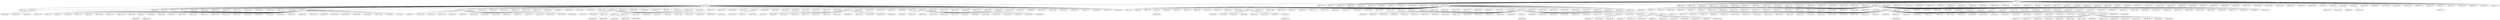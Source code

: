 graph a { 
0--10;
0--11;
0--22;
0--34;
0--38;
0--41;
0--59;
0--93;
0--98;
0--102;
0--103;
0--105;
0--112;
0--113;
0--119;
0--122;
0--152;
0--177;
0--181;
0--192;
0--193;
0--202;
0--211;
0--216;
0--223;
0--239;
0--240;
0--280;
0--310;
0--339;
0--340;
0--358;
0--363;
0--368;
0--374;
0--378;
0--382;
0--401;
0--414;
0--434;
0--442;
0--446;
0--448;
0--454;
0--467;
0--475;
0--489;
0--2;
0--16;
0--17;
0--29;
0--36;
0--53;
0--58;
0--61;
0--64;
0--88;
0--107;
0--130;
0--137;
0--161;
0--168;
0--188;
0--195;
0--204;
0--206;
0--209;
0--217;
0--222;
0--235;
0--244;
0--250;
0--254;
0--255;
0--273;
0--282;
0--286;
0--291;
0--301;
0--308;
0--316;
0--343;
0--373;
0--377;
0--396;
0--407;
0--425;
0--438;
0--460;
0--469;
0--487;
10--31;
10--48;
10--69;
10--70;
10--75;
10--76;
10--83;
10--136;
10--139;
10--145;
10--151;
10--155;
10--160;
10--169;
10--170;
10--184;
10--190;
10--201;
10--205;
10--224;
10--238;
10--256;
10--261;
10--275;
10--276;
10--290;
10--298;
10--304;
10--325;
10--332;
10--333;
10--341;
10--359;
10--366;
10--387;
10--410;
10--424;
10--427;
10--432;
10--433;
10--437;
10--453;
10--463;
10--472;
10--481;
10--498;
10--14;
10--32;
10--44;
10--73;
10--91;
10--141;
10--178;
10--185;
10--200;
10--225;
10--241;
10--249;
10--268;
10--279;
10--289;
10--295;
10--297;
10--314;
10--329;
10--344;
10--348;
10--365;
10--371;
10--385;
10--409;
10--421;
10--430;
10--447;
10--449;
10--451;
10--466;
10--491;
10--493;
363--8;
363--9;
363--26;
363--39;
363--85;
363--89;
363--101;
363--106;
363--124;
363--127;
363--154;
363--164;
363--167;
363--187;
363--213;
363--221;
363--277;
363--285;
363--300;
363--323;
363--336;
363--351;
363--362;
363--18;
363--46;
363--86;
363--96;
363--125;
363--126;
363--148;
363--156;
363--180;
363--215;
363--229;
363--233;
363--237;
363--260;
363--265;
363--283;
363--302;
363--320;
363--357;
363--361;
363--384;
363--415;
363--457;
363--462;
363--478;
363--367;
363--375;
363--381;
363--411;
363--423;
363--429;
363--471;
363--486;
363--488;
113--1;
113--3;
113--5;
113--21;
113--65;
113--66;
113--74;
113--87;
113--12;
113--55;
113--62;
113--108;
113--114;
113--115;
113--117;
113--159;
113--183;
113--191;
113--210;
113--214;
113--228;
113--243;
113--258;
113--272;
113--335;
113--355;
113--397;
113--398;
113--400;
113--412;
113--450;
113--452;
113--470;
113--484;
113--485;
113--120;
113--146;
113--189;
113--220;
113--227;
113--299;
113--312;
113--315;
113--318;
113--327;
113--350;
113--416;
113--473;
362--13;
362--27;
362--47;
362--63;
362--84;
362--109;
362--118;
362--121;
362--131;
362--132;
362--149;
362--157;
362--176;
362--198;
362--199;
362--219;
362--234;
362--313;
362--322;
362--54;
362--56;
362--128;
362--143;
362--158;
362--172;
362--278;
362--287;
362--292;
362--294;
362--319;
362--324;
362--326;
362--352;
362--370;
362--403;
362--404;
362--465;
362--379;
362--386;
362--388;
362--422;
362--474;
362--483;
189--23;
189--33;
189--104;
189--186;
189--19;
189--51;
189--72;
189--90;
189--133;
189--174;
189--212;
189--264;
189--267;
189--284;
189--346;
189--417;
189--458;
189--459;
189--461;
189--288;
189--307;
189--309;
189--337;
189--356;
189--406;
189--435;
189--456;
189--476;
189--477;
190--7;
190--42;
190--49;
190--79;
190--97;
190--110;
190--116;
190--147;
190--24;
190--30;
190--60;
190--81;
190--95;
190--138;
190--173;
190--197;
190--207;
190--218;
190--242;
190--296;
190--328;
190--338;
190--369;
190--393;
190--405;
190--428;
190--439;
190--441;
190--445;
190--492;
190--196;
190--354;
190--360;
190--383;
201--40;
201--129;
201--165;
201--171;
201--28;
201--252;
201--262;
201--306;
201--334;
201--495;
201--496;
201--230;
201--321;
201--376;
201--391;
201--420;
341--20;
341--166;
341--175;
341--247;
341--251;
341--271;
341--293;
341--43;
341--45;
341--111;
341--331;
341--364;
341--418;
341--443;
289--4;
289--37;
289--182;
289--194;
289--232;
289--77;
289--78;
289--92;
289--266;
289--281;
289--380;
289--390;
289--426;
289--499;
388--231;
388--245;
388--269;
388--311;
388--353;
388--123;
388--179;
388--208;
388--257;
388--259;
388--305;
388--419;
388--464;
388--389;
388--468;
185--52;
185--82;
185--135;
185--153;
185--71;
185--142;
185--317;
185--347;
185--395;
185--413;
185--436;
185--490;
185--455;
476--35;
476--150;
476--248;
476--94;
476--140;
476--330;
476--342;
476--440;
476--482;
114--25;
114--50;
114--68;
114--99;
114--57;
114--100;
114--303;
114--203;
48--399;
48--444;
48--497;
48--431;
30--263;
30--162;
247--236;
247--246;
247--394;
247--480;
481--163;
481--6;
481--372;
286--144;
286--274;
286--408;
406--15;
406--270;
406--349;
417--80;
414--226;
407--67;
193--402;
175--494;
203--134;
291--392;
477--479;
21--345;
128--253;
0 [label="Node-0 (0)"];
10 [label="Node-10 (0)"];
0 [label="Node-0 (0)"];
11 [label="Node-11 (65)"];
0 [label="Node-0 (0)"];
22 [label="Node-22 (6)"];
0 [label="Node-0 (0)"];
34 [label="Node-34 (74)"];
0 [label="Node-0 (0)"];
38 [label="Node-38 (16)"];
0 [label="Node-0 (0)"];
41 [label="Node-41 (93)"];
0 [label="Node-0 (0)"];
59 [label="Node-59 (62)"];
0 [label="Node-0 (0)"];
93 [label="Node-93 (88)"];
0 [label="Node-0 (0)"];
98 [label="Node-98 (72)"];
0 [label="Node-0 (0)"];
102 [label="Node-102 (7)"];
0 [label="Node-0 (0)"];
103 [label="Node-103 (42)"];
0 [label="Node-0 (0)"];
105 [label="Node-105 (32)"];
0 [label="Node-0 (0)"];
112 [label="Node-112 (55)"];
0 [label="Node-0 (0)"];
113 [label="Node-113 (0)"];
0 [label="Node-0 (0)"];
119 [label="Node-119 (89)"];
0 [label="Node-0 (0)"];
122 [label="Node-122 (14)"];
0 [label="Node-0 (0)"];
152 [label="Node-152 (6)"];
0 [label="Node-0 (0)"];
177 [label="Node-177 (70)"];
0 [label="Node-0 (0)"];
181 [label="Node-181 (64)"];
0 [label="Node-0 (0)"];
192 [label="Node-192 (89)"];
0 [label="Node-0 (0)"];
193 [label="Node-193 (4)"];
0 [label="Node-0 (0)"];
202 [label="Node-202 (67)"];
0 [label="Node-0 (0)"];
211 [label="Node-211 (25)"];
0 [label="Node-0 (0)"];
216 [label="Node-216 (45)"];
0 [label="Node-0 (0)"];
223 [label="Node-223 (37)"];
0 [label="Node-0 (0)"];
239 [label="Node-239 (30)"];
0 [label="Node-0 (0)"];
240 [label="Node-240 (80)"];
0 [label="Node-0 (0)"];
280 [label="Node-280 (18)"];
0 [label="Node-0 (0)"];
310 [label="Node-310 (68)"];
0 [label="Node-0 (0)"];
339 [label="Node-339 (56)"];
0 [label="Node-0 (0)"];
340 [label="Node-340 (56)"];
0 [label="Node-0 (0)"];
358 [label="Node-358 (77)"];
0 [label="Node-0 (0)"];
363 [label="Node-363 (0)"];
0 [label="Node-0 (0)"];
368 [label="Node-368 (52)"];
0 [label="Node-0 (0)"];
374 [label="Node-374 (91)"];
0 [label="Node-0 (0)"];
378 [label="Node-378 (25)"];
0 [label="Node-0 (0)"];
382 [label="Node-382 (85)"];
0 [label="Node-0 (0)"];
401 [label="Node-401 (32)"];
0 [label="Node-0 (0)"];
414 [label="Node-414 (3)"];
0 [label="Node-0 (0)"];
434 [label="Node-434 (5)"];
0 [label="Node-0 (0)"];
442 [label="Node-442 (76)"];
0 [label="Node-0 (0)"];
446 [label="Node-446 (70)"];
0 [label="Node-0 (0)"];
448 [label="Node-448 (63)"];
0 [label="Node-0 (0)"];
454 [label="Node-454 (29)"];
0 [label="Node-0 (0)"];
467 [label="Node-467 (89)"];
0 [label="Node-0 (0)"];
475 [label="Node-475 (72)"];
0 [label="Node-0 (0)"];
489 [label="Node-489 (99)"];
0 [label="Node-0 (0)"];
2 [label="Node-2 (99)"];
0 [label="Node-0 (0)"];
16 [label="Node-16 (8)"];
0 [label="Node-0 (0)"];
17 [label="Node-17 (13)"];
0 [label="Node-0 (0)"];
29 [label="Node-29 (64)"];
0 [label="Node-0 (0)"];
36 [label="Node-36 (91)"];
0 [label="Node-0 (0)"];
53 [label="Node-53 (43)"];
0 [label="Node-0 (0)"];
58 [label="Node-58 (24)"];
0 [label="Node-0 (0)"];
61 [label="Node-61 (68)"];
0 [label="Node-0 (0)"];
64 [label="Node-64 (9)"];
0 [label="Node-0 (0)"];
88 [label="Node-88 (90)"];
0 [label="Node-0 (0)"];
107 [label="Node-107 (47)"];
0 [label="Node-0 (0)"];
130 [label="Node-130 (72)"];
0 [label="Node-0 (0)"];
137 [label="Node-137 (46)"];
0 [label="Node-0 (0)"];
161 [label="Node-161 (38)"];
0 [label="Node-0 (0)"];
168 [label="Node-168 (68)"];
0 [label="Node-0 (0)"];
188 [label="Node-188 (65)"];
0 [label="Node-0 (0)"];
195 [label="Node-195 (6)"];
0 [label="Node-0 (0)"];
204 [label="Node-204 (97)"];
0 [label="Node-0 (0)"];
206 [label="Node-206 (65)"];
0 [label="Node-0 (0)"];
209 [label="Node-209 (65)"];
0 [label="Node-0 (0)"];
217 [label="Node-217 (15)"];
0 [label="Node-0 (0)"];
222 [label="Node-222 (83)"];
0 [label="Node-0 (0)"];
235 [label="Node-235 (53)"];
0 [label="Node-0 (0)"];
244 [label="Node-244 (59)"];
0 [label="Node-0 (0)"];
250 [label="Node-250 (65)"];
0 [label="Node-0 (0)"];
254 [label="Node-254 (75)"];
0 [label="Node-0 (0)"];
255 [label="Node-255 (93)"];
0 [label="Node-0 (0)"];
273 [label="Node-273 (7)"];
0 [label="Node-0 (0)"];
282 [label="Node-282 (9)"];
0 [label="Node-0 (0)"];
286 [label="Node-286 (3)"];
0 [label="Node-0 (0)"];
291 [label="Node-291 (5)"];
0 [label="Node-0 (0)"];
301 [label="Node-301 (98)"];
0 [label="Node-0 (0)"];
308 [label="Node-308 (44)"];
0 [label="Node-0 (0)"];
316 [label="Node-316 (44)"];
0 [label="Node-0 (0)"];
343 [label="Node-343 (32)"];
0 [label="Node-0 (0)"];
373 [label="Node-373 (54)"];
0 [label="Node-0 (0)"];
377 [label="Node-377 (72)"];
0 [label="Node-0 (0)"];
396 [label="Node-396 (35)"];
0 [label="Node-0 (0)"];
407 [label="Node-407 (3)"];
0 [label="Node-0 (0)"];
425 [label="Node-425 (27)"];
0 [label="Node-0 (0)"];
438 [label="Node-438 (85)"];
0 [label="Node-0 (0)"];
460 [label="Node-460 (13)"];
0 [label="Node-0 (0)"];
469 [label="Node-469 (51)"];
0 [label="Node-0 (0)"];
487 [label="Node-487 (75)"];
10 [label="Node-10 (0)"];
31 [label="Node-31 (61)"];
10 [label="Node-10 (0)"];
48 [label="Node-48 (2)"];
10 [label="Node-10 (0)"];
69 [label="Node-69 (92)"];
10 [label="Node-10 (0)"];
70 [label="Node-70 (6)"];
10 [label="Node-10 (0)"];
75 [label="Node-75 (7)"];
10 [label="Node-10 (0)"];
76 [label="Node-76 (22)"];
10 [label="Node-10 (0)"];
83 [label="Node-83 (58)"];
10 [label="Node-10 (0)"];
136 [label="Node-136 (99)"];
10 [label="Node-10 (0)"];
139 [label="Node-139 (37)"];
10 [label="Node-10 (0)"];
145 [label="Node-145 (75)"];
10 [label="Node-10 (0)"];
151 [label="Node-151 (71)"];
10 [label="Node-10 (0)"];
155 [label="Node-155 (78)"];
10 [label="Node-10 (0)"];
160 [label="Node-160 (82)"];
10 [label="Node-10 (0)"];
169 [label="Node-169 (10)"];
10 [label="Node-10 (0)"];
170 [label="Node-170 (87)"];
10 [label="Node-10 (0)"];
184 [label="Node-184 (93)"];
10 [label="Node-10 (0)"];
190 [label="Node-190 (0)"];
10 [label="Node-10 (0)"];
201 [label="Node-201 (0)"];
10 [label="Node-10 (0)"];
205 [label="Node-205 (12)"];
10 [label="Node-10 (0)"];
224 [label="Node-224 (91)"];
10 [label="Node-10 (0)"];
238 [label="Node-238 (41)"];
10 [label="Node-10 (0)"];
256 [label="Node-256 (41)"];
10 [label="Node-10 (0)"];
261 [label="Node-261 (31)"];
10 [label="Node-10 (0)"];
275 [label="Node-275 (50)"];
10 [label="Node-10 (0)"];
276 [label="Node-276 (72)"];
10 [label="Node-10 (0)"];
290 [label="Node-290 (86)"];
10 [label="Node-10 (0)"];
298 [label="Node-298 (3)"];
10 [label="Node-10 (0)"];
304 [label="Node-304 (20)"];
10 [label="Node-10 (0)"];
325 [label="Node-325 (46)"];
10 [label="Node-10 (0)"];
332 [label="Node-332 (62)"];
10 [label="Node-10 (0)"];
333 [label="Node-333 (95)"];
10 [label="Node-10 (0)"];
341 [label="Node-341 (0)"];
10 [label="Node-10 (0)"];
359 [label="Node-359 (40)"];
10 [label="Node-10 (0)"];
366 [label="Node-366 (26)"];
10 [label="Node-10 (0)"];
387 [label="Node-387 (86)"];
10 [label="Node-10 (0)"];
410 [label="Node-410 (75)"];
10 [label="Node-10 (0)"];
424 [label="Node-424 (57)"];
10 [label="Node-10 (0)"];
427 [label="Node-427 (61)"];
10 [label="Node-10 (0)"];
432 [label="Node-432 (66)"];
10 [label="Node-10 (0)"];
433 [label="Node-433 (69)"];
10 [label="Node-10 (0)"];
437 [label="Node-437 (54)"];
10 [label="Node-10 (0)"];
453 [label="Node-453 (47)"];
10 [label="Node-10 (0)"];
463 [label="Node-463 (60)"];
10 [label="Node-10 (0)"];
472 [label="Node-472 (16)"];
10 [label="Node-10 (0)"];
481 [label="Node-481 (3)"];
10 [label="Node-10 (0)"];
498 [label="Node-498 (84)"];
10 [label="Node-10 (0)"];
14 [label="Node-14 (65)"];
10 [label="Node-10 (0)"];
32 [label="Node-32 (19)"];
10 [label="Node-10 (0)"];
44 [label="Node-44 (87)"];
10 [label="Node-10 (0)"];
73 [label="Node-73 (82)"];
10 [label="Node-10 (0)"];
91 [label="Node-91 (64)"];
10 [label="Node-10 (0)"];
141 [label="Node-141 (37)"];
10 [label="Node-10 (0)"];
178 [label="Node-178 (68)"];
10 [label="Node-10 (0)"];
185 [label="Node-185 (1)"];
10 [label="Node-10 (0)"];
200 [label="Node-200 (62)"];
10 [label="Node-10 (0)"];
225 [label="Node-225 (90)"];
10 [label="Node-10 (0)"];
241 [label="Node-241 (39)"];
10 [label="Node-10 (0)"];
249 [label="Node-249 (75)"];
10 [label="Node-10 (0)"];
268 [label="Node-268 (9)"];
10 [label="Node-10 (0)"];
279 [label="Node-279 (6)"];
10 [label="Node-10 (0)"];
289 [label="Node-289 (1)"];
10 [label="Node-10 (0)"];
295 [label="Node-295 (40)"];
10 [label="Node-10 (0)"];
297 [label="Node-297 (73)"];
10 [label="Node-10 (0)"];
314 [label="Node-314 (43)"];
10 [label="Node-10 (0)"];
329 [label="Node-329 (60)"];
10 [label="Node-10 (0)"];
344 [label="Node-344 (34)"];
10 [label="Node-10 (0)"];
348 [label="Node-348 (36)"];
10 [label="Node-10 (0)"];
365 [label="Node-365 (79)"];
10 [label="Node-10 (0)"];
371 [label="Node-371 (19)"];
10 [label="Node-10 (0)"];
385 [label="Node-385 (11)"];
10 [label="Node-10 (0)"];
409 [label="Node-409 (4)"];
10 [label="Node-10 (0)"];
421 [label="Node-421 (62)"];
10 [label="Node-10 (0)"];
430 [label="Node-430 (65)"];
10 [label="Node-10 (0)"];
447 [label="Node-447 (11)"];
10 [label="Node-10 (0)"];
449 [label="Node-449 (16)"];
10 [label="Node-10 (0)"];
451 [label="Node-451 (11)"];
10 [label="Node-10 (0)"];
466 [label="Node-466 (38)"];
10 [label="Node-10 (0)"];
491 [label="Node-491 (74)"];
10 [label="Node-10 (0)"];
493 [label="Node-493 (57)"];
363 [label="Node-363 (0)"];
8 [label="Node-8 (74)"];
363 [label="Node-363 (0)"];
9 [label="Node-9 (71)"];
363 [label="Node-363 (0)"];
26 [label="Node-26 (49)"];
363 [label="Node-363 (0)"];
39 [label="Node-39 (82)"];
363 [label="Node-363 (0)"];
85 [label="Node-85 (72)"];
363 [label="Node-363 (0)"];
89 [label="Node-89 (14)"];
363 [label="Node-363 (0)"];
101 [label="Node-101 (67)"];
363 [label="Node-363 (0)"];
106 [label="Node-106 (48)"];
363 [label="Node-363 (0)"];
124 [label="Node-124 (79)"];
363 [label="Node-363 (0)"];
127 [label="Node-127 (16)"];
363 [label="Node-363 (0)"];
154 [label="Node-154 (31)"];
363 [label="Node-363 (0)"];
164 [label="Node-164 (61)"];
363 [label="Node-363 (0)"];
167 [label="Node-167 (55)"];
363 [label="Node-363 (0)"];
187 [label="Node-187 (95)"];
363 [label="Node-363 (0)"];
213 [label="Node-213 (91)"];
363 [label="Node-363 (0)"];
221 [label="Node-221 (33)"];
363 [label="Node-363 (0)"];
277 [label="Node-277 (99)"];
363 [label="Node-363 (0)"];
285 [label="Node-285 (92)"];
363 [label="Node-363 (0)"];
300 [label="Node-300 (85)"];
363 [label="Node-363 (0)"];
323 [label="Node-323 (39)"];
363 [label="Node-363 (0)"];
336 [label="Node-336 (36)"];
363 [label="Node-363 (0)"];
351 [label="Node-351 (62)"];
363 [label="Node-363 (0)"];
362 [label="Node-362 (0)"];
363 [label="Node-363 (0)"];
18 [label="Node-18 (45)"];
363 [label="Node-363 (0)"];
46 [label="Node-46 (24)"];
363 [label="Node-363 (0)"];
86 [label="Node-86 (45)"];
363 [label="Node-363 (0)"];
96 [label="Node-96 (85)"];
363 [label="Node-363 (0)"];
125 [label="Node-125 (8)"];
363 [label="Node-363 (0)"];
126 [label="Node-126 (24)"];
363 [label="Node-363 (0)"];
148 [label="Node-148 (68)"];
363 [label="Node-363 (0)"];
156 [label="Node-156 (79)"];
363 [label="Node-363 (0)"];
180 [label="Node-180 (76)"];
363 [label="Node-363 (0)"];
215 [label="Node-215 (41)"];
363 [label="Node-363 (0)"];
229 [label="Node-229 (94)"];
363 [label="Node-363 (0)"];
233 [label="Node-233 (94)"];
363 [label="Node-363 (0)"];
237 [label="Node-237 (88)"];
363 [label="Node-363 (0)"];
260 [label="Node-260 (84)"];
363 [label="Node-363 (0)"];
265 [label="Node-265 (59)"];
363 [label="Node-363 (0)"];
283 [label="Node-283 (40)"];
363 [label="Node-363 (0)"];
302 [label="Node-302 (95)"];
363 [label="Node-363 (0)"];
320 [label="Node-320 (19)"];
363 [label="Node-363 (0)"];
357 [label="Node-357 (95)"];
363 [label="Node-363 (0)"];
361 [label="Node-361 (73)"];
363 [label="Node-363 (0)"];
384 [label="Node-384 (81)"];
363 [label="Node-363 (0)"];
415 [label="Node-415 (31)"];
363 [label="Node-363 (0)"];
457 [label="Node-457 (29)"];
363 [label="Node-363 (0)"];
462 [label="Node-462 (98)"];
363 [label="Node-363 (0)"];
478 [label="Node-478 (50)"];
363 [label="Node-363 (0)"];
367 [label="Node-367 (51)"];
363 [label="Node-363 (0)"];
375 [label="Node-375 (27)"];
363 [label="Node-363 (0)"];
381 [label="Node-381 (83)"];
363 [label="Node-363 (0)"];
411 [label="Node-411 (83)"];
363 [label="Node-363 (0)"];
423 [label="Node-423 (78)"];
363 [label="Node-363 (0)"];
429 [label="Node-429 (86)"];
363 [label="Node-363 (0)"];
471 [label="Node-471 (31)"];
363 [label="Node-363 (0)"];
486 [label="Node-486 (25)"];
363 [label="Node-363 (0)"];
488 [label="Node-488 (21)"];
113 [label="Node-113 (0)"];
1 [label="Node-1 (63)"];
113 [label="Node-113 (0)"];
3 [label="Node-3 (66)"];
113 [label="Node-113 (0)"];
5 [label="Node-5 (78)"];
113 [label="Node-113 (0)"];
21 [label="Node-21 (5)"];
113 [label="Node-113 (0)"];
65 [label="Node-65 (16)"];
113 [label="Node-113 (0)"];
66 [label="Node-66 (84)"];
113 [label="Node-113 (0)"];
74 [label="Node-74 (53)"];
113 [label="Node-113 (0)"];
87 [label="Node-87 (49)"];
113 [label="Node-113 (0)"];
12 [label="Node-12 (53)"];
113 [label="Node-113 (0)"];
55 [label="Node-55 (40)"];
113 [label="Node-113 (0)"];
62 [label="Node-62 (59)"];
113 [label="Node-113 (0)"];
108 [label="Node-108 (48)"];
113 [label="Node-113 (0)"];
114 [label="Node-114 (1)"];
113 [label="Node-113 (0)"];
115 [label="Node-115 (47)"];
113 [label="Node-113 (0)"];
117 [label="Node-117 (80)"];
113 [label="Node-113 (0)"];
159 [label="Node-159 (57)"];
113 [label="Node-113 (0)"];
183 [label="Node-183 (9)"];
113 [label="Node-113 (0)"];
191 [label="Node-191 (27)"];
113 [label="Node-113 (0)"];
210 [label="Node-210 (27)"];
113 [label="Node-113 (0)"];
214 [label="Node-214 (40)"];
113 [label="Node-113 (0)"];
228 [label="Node-228 (94)"];
113 [label="Node-113 (0)"];
243 [label="Node-243 (37)"];
113 [label="Node-113 (0)"];
258 [label="Node-258 (99)"];
113 [label="Node-113 (0)"];
272 [label="Node-272 (69)"];
113 [label="Node-113 (0)"];
335 [label="Node-335 (80)"];
113 [label="Node-113 (0)"];
355 [label="Node-355 (58)"];
113 [label="Node-113 (0)"];
397 [label="Node-397 (61)"];
113 [label="Node-113 (0)"];
398 [label="Node-398 (47)"];
113 [label="Node-113 (0)"];
400 [label="Node-400 (77)"];
113 [label="Node-113 (0)"];
412 [label="Node-412 (76)"];
113 [label="Node-113 (0)"];
450 [label="Node-450 (24)"];
113 [label="Node-113 (0)"];
452 [label="Node-452 (42)"];
113 [label="Node-113 (0)"];
470 [label="Node-470 (57)"];
113 [label="Node-113 (0)"];
484 [label="Node-484 (98)"];
113 [label="Node-113 (0)"];
485 [label="Node-485 (75)"];
113 [label="Node-113 (0)"];
120 [label="Node-120 (12)"];
113 [label="Node-113 (0)"];
146 [label="Node-146 (88)"];
113 [label="Node-113 (0)"];
189 [label="Node-189 (0)"];
113 [label="Node-113 (0)"];
220 [label="Node-220 (68)"];
113 [label="Node-113 (0)"];
227 [label="Node-227 (54)"];
113 [label="Node-113 (0)"];
299 [label="Node-299 (75)"];
113 [label="Node-113 (0)"];
312 [label="Node-312 (62)"];
113 [label="Node-113 (0)"];
315 [label="Node-315 (10)"];
113 [label="Node-113 (0)"];
318 [label="Node-318 (71)"];
113 [label="Node-113 (0)"];
327 [label="Node-327 (54)"];
113 [label="Node-113 (0)"];
350 [label="Node-350 (11)"];
113 [label="Node-113 (0)"];
416 [label="Node-416 (96)"];
113 [label="Node-113 (0)"];
473 [label="Node-473 (13)"];
362 [label="Node-362 (0)"];
13 [label="Node-13 (31)"];
362 [label="Node-362 (0)"];
27 [label="Node-27 (12)"];
362 [label="Node-362 (0)"];
47 [label="Node-47 (20)"];
362 [label="Node-362 (0)"];
63 [label="Node-63 (31)"];
362 [label="Node-362 (0)"];
84 [label="Node-84 (61)"];
362 [label="Node-362 (0)"];
109 [label="Node-109 (77)"];
362 [label="Node-362 (0)"];
118 [label="Node-118 (68)"];
362 [label="Node-362 (0)"];
121 [label="Node-121 (51)"];
362 [label="Node-362 (0)"];
131 [label="Node-131 (46)"];
362 [label="Node-362 (0)"];
132 [label="Node-132 (46)"];
362 [label="Node-362 (0)"];
149 [label="Node-149 (65)"];
362 [label="Node-362 (0)"];
157 [label="Node-157 (8)"];
362 [label="Node-362 (0)"];
176 [label="Node-176 (39)"];
362 [label="Node-362 (0)"];
198 [label="Node-198 (8)"];
362 [label="Node-362 (0)"];
199 [label="Node-199 (30)"];
362 [label="Node-362 (0)"];
219 [label="Node-219 (28)"];
362 [label="Node-362 (0)"];
234 [label="Node-234 (18)"];
362 [label="Node-362 (0)"];
313 [label="Node-313 (92)"];
362 [label="Node-362 (0)"];
322 [label="Node-322 (79)"];
362 [label="Node-362 (0)"];
54 [label="Node-54 (26)"];
362 [label="Node-362 (0)"];
56 [label="Node-56 (15)"];
362 [label="Node-362 (0)"];
128 [label="Node-128 (6)"];
362 [label="Node-362 (0)"];
143 [label="Node-143 (12)"];
362 [label="Node-362 (0)"];
158 [label="Node-158 (39)"];
362 [label="Node-362 (0)"];
172 [label="Node-172 (57)"];
362 [label="Node-362 (0)"];
278 [label="Node-278 (13)"];
362 [label="Node-362 (0)"];
287 [label="Node-287 (12)"];
362 [label="Node-362 (0)"];
292 [label="Node-292 (27)"];
362 [label="Node-362 (0)"];
294 [label="Node-294 (93)"];
362 [label="Node-362 (0)"];
319 [label="Node-319 (61)"];
362 [label="Node-362 (0)"];
324 [label="Node-324 (23)"];
362 [label="Node-362 (0)"];
326 [label="Node-326 (97)"];
362 [label="Node-362 (0)"];
352 [label="Node-352 (89)"];
362 [label="Node-362 (0)"];
370 [label="Node-370 (62)"];
362 [label="Node-362 (0)"];
403 [label="Node-403 (27)"];
362 [label="Node-362 (0)"];
404 [label="Node-404 (96)"];
362 [label="Node-362 (0)"];
465 [label="Node-465 (11)"];
362 [label="Node-362 (0)"];
379 [label="Node-379 (54)"];
362 [label="Node-362 (0)"];
386 [label="Node-386 (15)"];
362 [label="Node-362 (0)"];
388 [label="Node-388 (1)"];
362 [label="Node-362 (0)"];
422 [label="Node-422 (65)"];
362 [label="Node-362 (0)"];
474 [label="Node-474 (48)"];
362 [label="Node-362 (0)"];
483 [label="Node-483 (68)"];
189 [label="Node-189 (0)"];
23 [label="Node-23 (48)"];
189 [label="Node-189 (0)"];
33 [label="Node-33 (25)"];
189 [label="Node-189 (0)"];
104 [label="Node-104 (29)"];
189 [label="Node-189 (0)"];
186 [label="Node-186 (9)"];
189 [label="Node-189 (0)"];
19 [label="Node-19 (34)"];
189 [label="Node-189 (0)"];
51 [label="Node-51 (17)"];
189 [label="Node-189 (0)"];
72 [label="Node-72 (69)"];
189 [label="Node-189 (0)"];
90 [label="Node-90 (33)"];
189 [label="Node-189 (0)"];
133 [label="Node-133 (87)"];
189 [label="Node-189 (0)"];
174 [label="Node-174 (27)"];
189 [label="Node-189 (0)"];
212 [label="Node-212 (10)"];
189 [label="Node-189 (0)"];
264 [label="Node-264 (43)"];
189 [label="Node-189 (0)"];
267 [label="Node-267 (75)"];
189 [label="Node-189 (0)"];
284 [label="Node-284 (28)"];
189 [label="Node-189 (0)"];
346 [label="Node-346 (80)"];
189 [label="Node-189 (0)"];
417 [label="Node-417 (3)"];
189 [label="Node-189 (0)"];
458 [label="Node-458 (6)"];
189 [label="Node-189 (0)"];
459 [label="Node-459 (39)"];
189 [label="Node-189 (0)"];
461 [label="Node-461 (47)"];
189 [label="Node-189 (0)"];
288 [label="Node-288 (98)"];
189 [label="Node-189 (0)"];
307 [label="Node-307 (90)"];
189 [label="Node-189 (0)"];
309 [label="Node-309 (30)"];
189 [label="Node-189 (0)"];
337 [label="Node-337 (78)"];
189 [label="Node-189 (0)"];
356 [label="Node-356 (30)"];
189 [label="Node-189 (0)"];
406 [label="Node-406 (3)"];
189 [label="Node-189 (0)"];
435 [label="Node-435 (46)"];
189 [label="Node-189 (0)"];
456 [label="Node-456 (29)"];
189 [label="Node-189 (0)"];
476 [label="Node-476 (1)"];
189 [label="Node-189 (0)"];
477 [label="Node-477 (5)"];
190 [label="Node-190 (0)"];
7 [label="Node-7 (76)"];
190 [label="Node-190 (0)"];
42 [label="Node-42 (51)"];
190 [label="Node-190 (0)"];
49 [label="Node-49 (20)"];
190 [label="Node-190 (0)"];
79 [label="Node-79 (25)"];
190 [label="Node-190 (0)"];
97 [label="Node-97 (39)"];
190 [label="Node-190 (0)"];
110 [label="Node-110 (84)"];
190 [label="Node-190 (0)"];
116 [label="Node-116 (65)"];
190 [label="Node-190 (0)"];
147 [label="Node-147 (20)"];
190 [label="Node-190 (0)"];
24 [label="Node-24 (96)"];
190 [label="Node-190 (0)"];
30 [label="Node-30 (2)"];
190 [label="Node-190 (0)"];
60 [label="Node-60 (99)"];
190 [label="Node-190 (0)"];
81 [label="Node-81 (68)"];
190 [label="Node-190 (0)"];
95 [label="Node-95 (37)"];
190 [label="Node-190 (0)"];
138 [label="Node-138 (65)"];
190 [label="Node-190 (0)"];
173 [label="Node-173 (98)"];
190 [label="Node-190 (0)"];
197 [label="Node-197 (45)"];
190 [label="Node-190 (0)"];
207 [label="Node-207 (90)"];
190 [label="Node-190 (0)"];
218 [label="Node-218 (70)"];
190 [label="Node-190 (0)"];
242 [label="Node-242 (32)"];
190 [label="Node-190 (0)"];
296 [label="Node-296 (96)"];
190 [label="Node-190 (0)"];
328 [label="Node-328 (67)"];
190 [label="Node-190 (0)"];
338 [label="Node-338 (33)"];
190 [label="Node-190 (0)"];
369 [label="Node-369 (49)"];
190 [label="Node-190 (0)"];
393 [label="Node-393 (35)"];
190 [label="Node-190 (0)"];
405 [label="Node-405 (59)"];
190 [label="Node-190 (0)"];
428 [label="Node-428 (72)"];
190 [label="Node-190 (0)"];
439 [label="Node-439 (9)"];
190 [label="Node-190 (0)"];
441 [label="Node-441 (56)"];
190 [label="Node-190 (0)"];
445 [label="Node-445 (62)"];
190 [label="Node-190 (0)"];
492 [label="Node-492 (58)"];
190 [label="Node-190 (0)"];
196 [label="Node-196 (38)"];
190 [label="Node-190 (0)"];
354 [label="Node-354 (38)"];
190 [label="Node-190 (0)"];
360 [label="Node-360 (23)"];
190 [label="Node-190 (0)"];
383 [label="Node-383 (6)"];
201 [label="Node-201 (0)"];
40 [label="Node-40 (77)"];
201 [label="Node-201 (0)"];
129 [label="Node-129 (25)"];
201 [label="Node-201 (0)"];
165 [label="Node-165 (9)"];
201 [label="Node-201 (0)"];
171 [label="Node-171 (40)"];
201 [label="Node-201 (0)"];
28 [label="Node-28 (31)"];
201 [label="Node-201 (0)"];
252 [label="Node-252 (81)"];
201 [label="Node-201 (0)"];
262 [label="Node-262 (56)"];
201 [label="Node-201 (0)"];
306 [label="Node-306 (56)"];
201 [label="Node-201 (0)"];
334 [label="Node-334 (59)"];
201 [label="Node-201 (0)"];
495 [label="Node-495 (41)"];
201 [label="Node-201 (0)"];
496 [label="Node-496 (27)"];
201 [label="Node-201 (0)"];
230 [label="Node-230 (51)"];
201 [label="Node-201 (0)"];
321 [label="Node-321 (57)"];
201 [label="Node-201 (0)"];
376 [label="Node-376 (55)"];
201 [label="Node-201 (0)"];
391 [label="Node-391 (89)"];
201 [label="Node-201 (0)"];
420 [label="Node-420 (69)"];
341 [label="Node-341 (0)"];
20 [label="Node-20 (34)"];
341 [label="Node-341 (0)"];
166 [label="Node-166 (54)"];
341 [label="Node-341 (0)"];
175 [label="Node-175 (4)"];
341 [label="Node-341 (0)"];
247 [label="Node-247 (2)"];
341 [label="Node-341 (0)"];
251 [label="Node-251 (95)"];
341 [label="Node-341 (0)"];
271 [label="Node-271 (41)"];
341 [label="Node-341 (0)"];
293 [label="Node-293 (58)"];
341 [label="Node-341 (0)"];
43 [label="Node-43 (57)"];
341 [label="Node-341 (0)"];
45 [label="Node-45 (74)"];
341 [label="Node-341 (0)"];
111 [label="Node-111 (59)"];
341 [label="Node-341 (0)"];
331 [label="Node-331 (47)"];
341 [label="Node-341 (0)"];
364 [label="Node-364 (34)"];
341 [label="Node-341 (0)"];
418 [label="Node-418 (54)"];
341 [label="Node-341 (0)"];
443 [label="Node-443 (9)"];
289 [label="Node-289 (1)"];
4 [label="Node-4 (66)"];
289 [label="Node-289 (1)"];
37 [label="Node-37 (38)"];
289 [label="Node-289 (1)"];
182 [label="Node-182 (18)"];
289 [label="Node-289 (1)"];
194 [label="Node-194 (36)"];
289 [label="Node-289 (1)"];
232 [label="Node-232 (87)"];
289 [label="Node-289 (1)"];
77 [label="Node-77 (75)"];
289 [label="Node-289 (1)"];
78 [label="Node-78 (13)"];
289 [label="Node-289 (1)"];
92 [label="Node-92 (98)"];
289 [label="Node-289 (1)"];
266 [label="Node-266 (90)"];
289 [label="Node-289 (1)"];
281 [label="Node-281 (57)"];
289 [label="Node-289 (1)"];
380 [label="Node-380 (91)"];
289 [label="Node-289 (1)"];
390 [label="Node-390 (7)"];
289 [label="Node-289 (1)"];
426 [label="Node-426 (14)"];
289 [label="Node-289 (1)"];
499 [label="Node-499 (41)"];
388 [label="Node-388 (1)"];
231 [label="Node-231 (7)"];
388 [label="Node-388 (1)"];
245 [label="Node-245 (42)"];
388 [label="Node-388 (1)"];
269 [label="Node-269 (69)"];
388 [label="Node-388 (1)"];
311 [label="Node-311 (88)"];
388 [label="Node-388 (1)"];
353 [label="Node-353 (86)"];
388 [label="Node-388 (1)"];
123 [label="Node-123 (56)"];
388 [label="Node-388 (1)"];
179 [label="Node-179 (38)"];
388 [label="Node-388 (1)"];
208 [label="Node-208 (61)"];
388 [label="Node-388 (1)"];
257 [label="Node-257 (48)"];
388 [label="Node-388 (1)"];
259 [label="Node-259 (90)"];
388 [label="Node-388 (1)"];
305 [label="Node-305 (79)"];
388 [label="Node-388 (1)"];
419 [label="Node-419 (61)"];
388 [label="Node-388 (1)"];
464 [label="Node-464 (86)"];
388 [label="Node-388 (1)"];
389 [label="Node-389 (91)"];
388 [label="Node-388 (1)"];
468 [label="Node-468 (14)"];
185 [label="Node-185 (1)"];
52 [label="Node-52 (87)"];
185 [label="Node-185 (1)"];
82 [label="Node-82 (86)"];
185 [label="Node-185 (1)"];
135 [label="Node-135 (82)"];
185 [label="Node-185 (1)"];
153 [label="Node-153 (67)"];
185 [label="Node-185 (1)"];
71 [label="Node-71 (57)"];
185 [label="Node-185 (1)"];
142 [label="Node-142 (25)"];
185 [label="Node-185 (1)"];
317 [label="Node-317 (9)"];
185 [label="Node-185 (1)"];
347 [label="Node-347 (46)"];
185 [label="Node-185 (1)"];
395 [label="Node-395 (10)"];
185 [label="Node-185 (1)"];
413 [label="Node-413 (16)"];
185 [label="Node-185 (1)"];
436 [label="Node-436 (34)"];
185 [label="Node-185 (1)"];
490 [label="Node-490 (20)"];
185 [label="Node-185 (1)"];
455 [label="Node-455 (90)"];
476 [label="Node-476 (1)"];
35 [label="Node-35 (91)"];
476 [label="Node-476 (1)"];
150 [label="Node-150 (72)"];
476 [label="Node-476 (1)"];
248 [label="Node-248 (13)"];
476 [label="Node-476 (1)"];
94 [label="Node-94 (75)"];
476 [label="Node-476 (1)"];
140 [label="Node-140 (64)"];
476 [label="Node-476 (1)"];
330 [label="Node-330 (50)"];
476 [label="Node-476 (1)"];
342 [label="Node-342 (36)"];
476 [label="Node-476 (1)"];
440 [label="Node-440 (62)"];
476 [label="Node-476 (1)"];
482 [label="Node-482 (4)"];
114 [label="Node-114 (1)"];
25 [label="Node-25 (58)"];
114 [label="Node-114 (1)"];
50 [label="Node-50 (50)"];
114 [label="Node-114 (1)"];
68 [label="Node-68 (41)"];
114 [label="Node-114 (1)"];
99 [label="Node-99 (95)"];
114 [label="Node-114 (1)"];
57 [label="Node-57 (23)"];
114 [label="Node-114 (1)"];
100 [label="Node-100 (97)"];
114 [label="Node-114 (1)"];
303 [label="Node-303 (9)"];
114 [label="Node-114 (1)"];
203 [label="Node-203 (4)"];
48 [label="Node-48 (2)"];
399 [label="Node-399 (15)"];
48 [label="Node-48 (2)"];
444 [label="Node-444 (43)"];
48 [label="Node-48 (2)"];
497 [label="Node-497 (61)"];
48 [label="Node-48 (2)"];
431 [label="Node-431 (18)"];
30 [label="Node-30 (2)"];
263 [label="Node-263 (3)"];
30 [label="Node-30 (2)"];
162 [label="Node-162 (83)"];
247 [label="Node-247 (2)"];
236 [label="Node-236 (81)"];
247 [label="Node-247 (2)"];
246 [label="Node-246 (95)"];
247 [label="Node-247 (2)"];
394 [label="Node-394 (34)"];
247 [label="Node-247 (2)"];
480 [label="Node-480 (26)"];
481 [label="Node-481 (3)"];
163 [label="Node-163 (40)"];
481 [label="Node-481 (3)"];
6 [label="Node-6 (51)"];
481 [label="Node-481 (3)"];
372 [label="Node-372 (80)"];
286 [label="Node-286 (3)"];
144 [label="Node-144 (74)"];
286 [label="Node-286 (3)"];
274 [label="Node-274 (42)"];
286 [label="Node-286 (3)"];
408 [label="Node-408 (8)"];
406 [label="Node-406 (3)"];
15 [label="Node-15 (31)"];
406 [label="Node-406 (3)"];
270 [label="Node-270 (46)"];
406 [label="Node-406 (3)"];
349 [label="Node-349 (12)"];
417 [label="Node-417 (3)"];
80 [label="Node-80 (66)"];
414 [label="Node-414 (3)"];
226 [label="Node-226 (44)"];
407 [label="Node-407 (3)"];
67 [label="Node-67 (82)"];
193 [label="Node-193 (4)"];
402 [label="Node-402 (41)"];
175 [label="Node-175 (4)"];
494 [label="Node-494 (82)"];
203 [label="Node-203 (4)"];
134 [label="Node-134 (17)"];
291 [label="Node-291 (5)"];
392 [label="Node-392 (66)"];
477 [label="Node-477 (5)"];
479 [label="Node-479 (103)"];
21 [label="Node-21 (5)"];
345 [label="Node-345 (85)"];
128 [label="Node-128 (6)"];
253 [label="Node-253 (38)"];
}